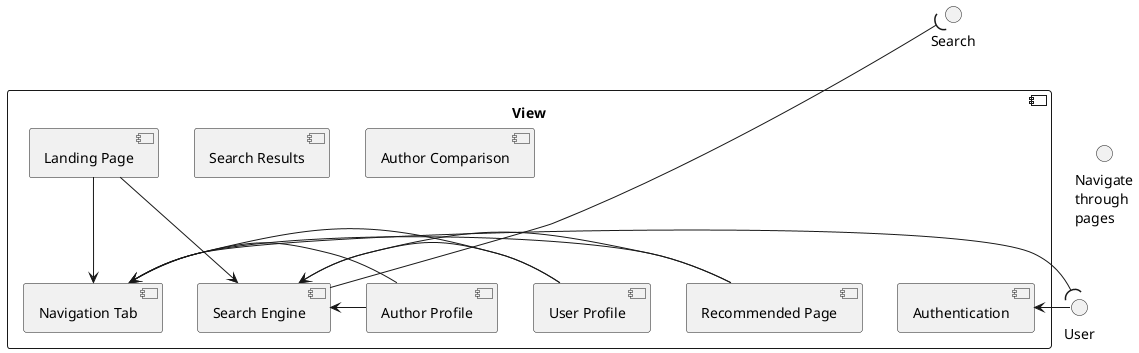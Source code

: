 @startuml
'https://plantuml.com/component-diagram

'/Interfaces
() "Search"
() "Navigate\nthrough\npages"
() "User"

'/Alignment Interfaces
"Search" -[hidden]down- "Navigate\nthrough\npages"
"Navigate\nthrough\npages" -[hidden]down- "User"

Component View {
'/Components
    Component "Landing Page" as LandP
    Component "Search Results" as SRes
    Component "Author Comparison" as AutComp
    Component "Author Profile" as AutPro
    Component "User Profile" as UsPro
    Component "Recommended Page" as RecP

    Component "Search Engine" as SEn
    Component "Navigation Tab" as Navi
    Component "Authentication" as Auth

'/Ports

'/Top layer alignment
    LandP -[hidden]right- SRes
    SRes -[hidden]right- AutComp
    AutComp -[hidden]right- AutPro
    AutPro -[hidden]right- UsPro
    UsPro -[hidden]right- RecP

'/Down layer alignment
    SRes -[hidden]down- SEn
    SEn -[hidden]right- Navi
    Navi -[hidden]right- Auth

'/Relations LandingPage
    LandP -> SEn
    SEn -( "Search"
    LandP -> Navi
    Navi -( "User"
    "User" -> Auth

'/Relations Author Profile
    AutPro -> SEn
    AutPro -> Navi

'/Relations User Profile
    UsPro -> SEn
    UsPro -> Navi

'/Relations Recommended Page
    RecP -> SEn
    RecP -> Navi

}

@enduml